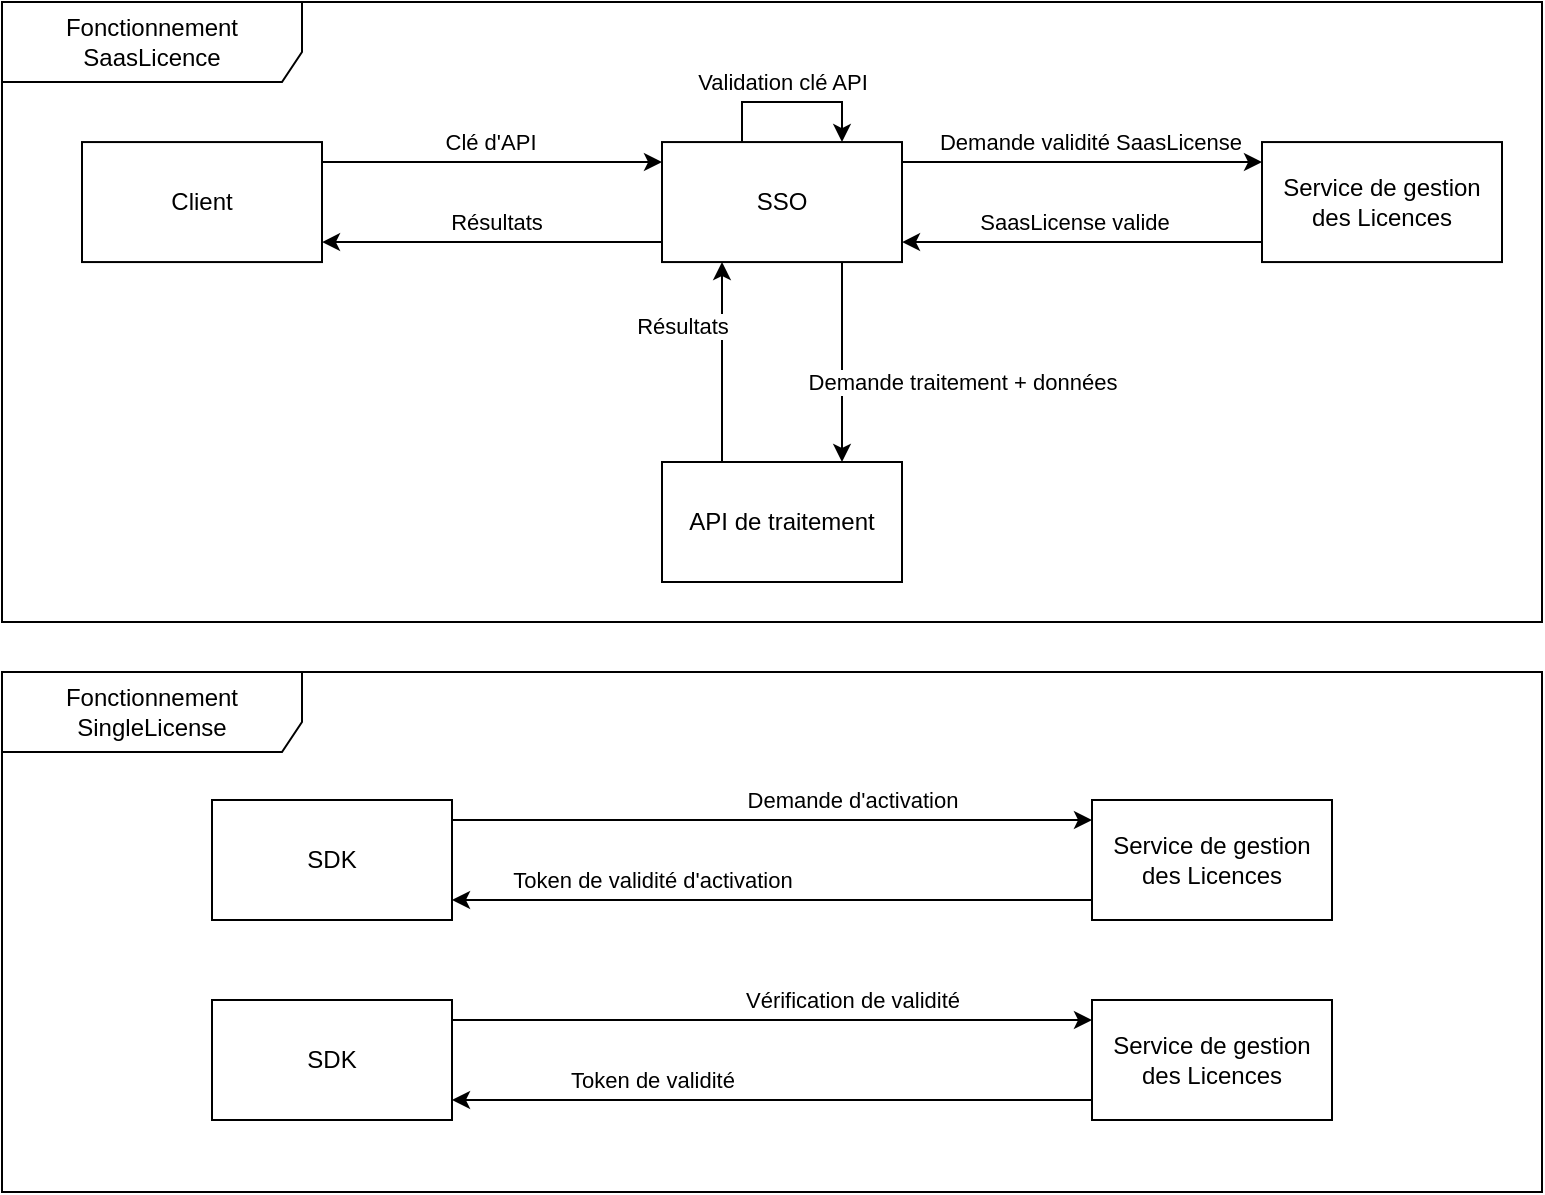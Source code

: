 <mxfile version="21.2.3" type="github">
  <diagram name="Page-1" id="kGJvYxELI7YH6uDxe6yv">
    <mxGraphModel dx="1434" dy="683" grid="1" gridSize="10" guides="1" tooltips="1" connect="1" arrows="1" fold="1" page="1" pageScale="1" pageWidth="827" pageHeight="1169" math="0" shadow="0">
      <root>
        <mxCell id="0" />
        <mxCell id="1" parent="0" />
        <mxCell id="Uiy3gwFEY2_x3mbpT4VC-7" style="edgeStyle=orthogonalEdgeStyle;rounded=0;orthogonalLoop=1;jettySize=auto;html=1;" edge="1" parent="1" source="Uiy3gwFEY2_x3mbpT4VC-1" target="Uiy3gwFEY2_x3mbpT4VC-2">
          <mxGeometry relative="1" as="geometry">
            <Array as="points">
              <mxPoint x="310" y="100.03" />
              <mxPoint x="310" y="100.03" />
            </Array>
          </mxGeometry>
        </mxCell>
        <mxCell id="Uiy3gwFEY2_x3mbpT4VC-11" value="&lt;div&gt;Clé d&#39;API&lt;br&gt;&lt;/div&gt;" style="edgeLabel;html=1;align=center;verticalAlign=middle;resizable=0;points=[];" vertex="1" connectable="0" parent="Uiy3gwFEY2_x3mbpT4VC-7">
          <mxGeometry x="0.268" y="1" relative="1" as="geometry">
            <mxPoint x="-24" y="-9" as="offset" />
          </mxGeometry>
        </mxCell>
        <mxCell id="Uiy3gwFEY2_x3mbpT4VC-1" value="Client" style="rounded=0;whiteSpace=wrap;html=1;" vertex="1" parent="1">
          <mxGeometry x="80" y="90.03" width="120" height="60" as="geometry" />
        </mxCell>
        <mxCell id="Uiy3gwFEY2_x3mbpT4VC-8" style="edgeStyle=orthogonalEdgeStyle;rounded=0;orthogonalLoop=1;jettySize=auto;html=1;" edge="1" parent="1" source="Uiy3gwFEY2_x3mbpT4VC-2" target="Uiy3gwFEY2_x3mbpT4VC-1">
          <mxGeometry relative="1" as="geometry">
            <Array as="points">
              <mxPoint x="300" y="140.03" />
              <mxPoint x="300" y="140.03" />
            </Array>
          </mxGeometry>
        </mxCell>
        <mxCell id="Uiy3gwFEY2_x3mbpT4VC-12" value="Résultats " style="edgeLabel;html=1;align=center;verticalAlign=middle;resizable=0;points=[];" vertex="1" connectable="0" parent="Uiy3gwFEY2_x3mbpT4VC-8">
          <mxGeometry x="0.23" y="1" relative="1" as="geometry">
            <mxPoint x="21" y="-11" as="offset" />
          </mxGeometry>
        </mxCell>
        <mxCell id="Uiy3gwFEY2_x3mbpT4VC-9" style="edgeStyle=orthogonalEdgeStyle;rounded=0;orthogonalLoop=1;jettySize=auto;html=1;" edge="1" parent="1" source="Uiy3gwFEY2_x3mbpT4VC-2" target="Uiy3gwFEY2_x3mbpT4VC-3">
          <mxGeometry relative="1" as="geometry">
            <Array as="points">
              <mxPoint x="610" y="100.03" />
              <mxPoint x="610" y="100.03" />
            </Array>
          </mxGeometry>
        </mxCell>
        <mxCell id="Uiy3gwFEY2_x3mbpT4VC-13" value="Demande validité SaasLicense" style="edgeLabel;html=1;align=center;verticalAlign=middle;resizable=0;points=[];" vertex="1" connectable="0" parent="Uiy3gwFEY2_x3mbpT4VC-9">
          <mxGeometry x="0.237" y="1" relative="1" as="geometry">
            <mxPoint x="-18" y="-9" as="offset" />
          </mxGeometry>
        </mxCell>
        <mxCell id="Uiy3gwFEY2_x3mbpT4VC-19" style="edgeStyle=orthogonalEdgeStyle;rounded=0;orthogonalLoop=1;jettySize=auto;html=1;" edge="1" parent="1" source="Uiy3gwFEY2_x3mbpT4VC-2" target="Uiy3gwFEY2_x3mbpT4VC-18">
          <mxGeometry relative="1" as="geometry">
            <Array as="points">
              <mxPoint x="460" y="190" />
              <mxPoint x="460" y="190" />
            </Array>
          </mxGeometry>
        </mxCell>
        <mxCell id="Uiy3gwFEY2_x3mbpT4VC-21" value="Demande traitement + données" style="edgeLabel;html=1;align=center;verticalAlign=middle;resizable=0;points=[];" vertex="1" connectable="0" parent="Uiy3gwFEY2_x3mbpT4VC-19">
          <mxGeometry x="-0.201" y="1" relative="1" as="geometry">
            <mxPoint x="59" y="20" as="offset" />
          </mxGeometry>
        </mxCell>
        <mxCell id="Uiy3gwFEY2_x3mbpT4VC-2" value="SSO" style="rounded=0;whiteSpace=wrap;html=1;" vertex="1" parent="1">
          <mxGeometry x="370" y="90.03" width="120" height="60" as="geometry" />
        </mxCell>
        <mxCell id="Uiy3gwFEY2_x3mbpT4VC-10" style="edgeStyle=orthogonalEdgeStyle;rounded=0;orthogonalLoop=1;jettySize=auto;html=1;" edge="1" parent="1" source="Uiy3gwFEY2_x3mbpT4VC-3" target="Uiy3gwFEY2_x3mbpT4VC-2">
          <mxGeometry relative="1" as="geometry">
            <Array as="points">
              <mxPoint x="570" y="140.03" />
              <mxPoint x="570" y="140.03" />
            </Array>
          </mxGeometry>
        </mxCell>
        <mxCell id="Uiy3gwFEY2_x3mbpT4VC-17" value="SaasLicense valide" style="edgeLabel;html=1;align=center;verticalAlign=middle;resizable=0;points=[];" vertex="1" connectable="0" parent="Uiy3gwFEY2_x3mbpT4VC-10">
          <mxGeometry x="0.147" y="1" relative="1" as="geometry">
            <mxPoint x="9" y="-11" as="offset" />
          </mxGeometry>
        </mxCell>
        <mxCell id="Uiy3gwFEY2_x3mbpT4VC-3" value="Service de gestion des Licences" style="rounded=0;whiteSpace=wrap;html=1;" vertex="1" parent="1">
          <mxGeometry x="670" y="90.03" width="120" height="60" as="geometry" />
        </mxCell>
        <mxCell id="Uiy3gwFEY2_x3mbpT4VC-15" style="edgeStyle=orthogonalEdgeStyle;rounded=0;orthogonalLoop=1;jettySize=auto;html=1;" edge="1" parent="1" source="Uiy3gwFEY2_x3mbpT4VC-2" target="Uiy3gwFEY2_x3mbpT4VC-2">
          <mxGeometry relative="1" as="geometry">
            <Array as="points">
              <mxPoint x="410" y="70" />
              <mxPoint x="460" y="70" />
            </Array>
          </mxGeometry>
        </mxCell>
        <mxCell id="Uiy3gwFEY2_x3mbpT4VC-16" value="Validation clé API" style="edgeLabel;html=1;align=center;verticalAlign=middle;resizable=0;points=[];" vertex="1" connectable="0" parent="Uiy3gwFEY2_x3mbpT4VC-15">
          <mxGeometry x="0.263" y="1" relative="1" as="geometry">
            <mxPoint x="-17" y="-9" as="offset" />
          </mxGeometry>
        </mxCell>
        <mxCell id="Uiy3gwFEY2_x3mbpT4VC-20" style="edgeStyle=orthogonalEdgeStyle;rounded=0;orthogonalLoop=1;jettySize=auto;html=1;" edge="1" parent="1" source="Uiy3gwFEY2_x3mbpT4VC-18" target="Uiy3gwFEY2_x3mbpT4VC-2">
          <mxGeometry relative="1" as="geometry">
            <Array as="points">
              <mxPoint x="400" y="220" />
              <mxPoint x="400" y="220" />
            </Array>
          </mxGeometry>
        </mxCell>
        <mxCell id="Uiy3gwFEY2_x3mbpT4VC-22" value="Résultats" style="edgeLabel;html=1;align=center;verticalAlign=middle;resizable=0;points=[];" vertex="1" connectable="0" parent="Uiy3gwFEY2_x3mbpT4VC-20">
          <mxGeometry x="0.155" y="-3" relative="1" as="geometry">
            <mxPoint x="-23" y="-11" as="offset" />
          </mxGeometry>
        </mxCell>
        <mxCell id="Uiy3gwFEY2_x3mbpT4VC-18" value="API de traitement" style="rounded=0;whiteSpace=wrap;html=1;" vertex="1" parent="1">
          <mxGeometry x="370" y="250" width="120" height="60" as="geometry" />
        </mxCell>
        <mxCell id="Uiy3gwFEY2_x3mbpT4VC-23" value="Fonctionnement SaasLicence" style="shape=umlFrame;whiteSpace=wrap;html=1;pointerEvents=0;width=150;height=40;" vertex="1" parent="1">
          <mxGeometry x="40" y="20" width="770" height="310" as="geometry" />
        </mxCell>
        <mxCell id="Uiy3gwFEY2_x3mbpT4VC-26" style="edgeStyle=orthogonalEdgeStyle;rounded=0;orthogonalLoop=1;jettySize=auto;html=1;" edge="1" parent="1" source="Uiy3gwFEY2_x3mbpT4VC-24" target="Uiy3gwFEY2_x3mbpT4VC-25">
          <mxGeometry relative="1" as="geometry">
            <Array as="points">
              <mxPoint x="455" y="429" />
              <mxPoint x="455" y="429" />
            </Array>
          </mxGeometry>
        </mxCell>
        <mxCell id="Uiy3gwFEY2_x3mbpT4VC-28" value="Demande d&#39;activation" style="edgeLabel;html=1;align=center;verticalAlign=middle;resizable=0;points=[];" vertex="1" connectable="0" parent="Uiy3gwFEY2_x3mbpT4VC-26">
          <mxGeometry x="-0.13" y="1" relative="1" as="geometry">
            <mxPoint x="61" y="-9" as="offset" />
          </mxGeometry>
        </mxCell>
        <mxCell id="Uiy3gwFEY2_x3mbpT4VC-24" value="SDK" style="rounded=0;whiteSpace=wrap;html=1;" vertex="1" parent="1">
          <mxGeometry x="145" y="419" width="120" height="60" as="geometry" />
        </mxCell>
        <mxCell id="Uiy3gwFEY2_x3mbpT4VC-27" style="edgeStyle=orthogonalEdgeStyle;rounded=0;orthogonalLoop=1;jettySize=auto;html=1;" edge="1" parent="1" source="Uiy3gwFEY2_x3mbpT4VC-25" target="Uiy3gwFEY2_x3mbpT4VC-24">
          <mxGeometry relative="1" as="geometry">
            <Array as="points">
              <mxPoint x="445" y="469" />
              <mxPoint x="445" y="469" />
            </Array>
          </mxGeometry>
        </mxCell>
        <mxCell id="Uiy3gwFEY2_x3mbpT4VC-29" value="Token de validité d&#39;activation" style="edgeLabel;html=1;align=center;verticalAlign=middle;resizable=0;points=[];" vertex="1" connectable="0" parent="Uiy3gwFEY2_x3mbpT4VC-27">
          <mxGeometry x="-0.193" y="-1" relative="1" as="geometry">
            <mxPoint x="-91" y="-9" as="offset" />
          </mxGeometry>
        </mxCell>
        <mxCell id="Uiy3gwFEY2_x3mbpT4VC-25" value="Service de gestion des Licences" style="rounded=0;whiteSpace=wrap;html=1;" vertex="1" parent="1">
          <mxGeometry x="585" y="419" width="120" height="60" as="geometry" />
        </mxCell>
        <mxCell id="Uiy3gwFEY2_x3mbpT4VC-30" style="edgeStyle=orthogonalEdgeStyle;rounded=0;orthogonalLoop=1;jettySize=auto;html=1;" edge="1" parent="1" source="Uiy3gwFEY2_x3mbpT4VC-32" target="Uiy3gwFEY2_x3mbpT4VC-35">
          <mxGeometry relative="1" as="geometry">
            <Array as="points">
              <mxPoint x="455" y="529" />
              <mxPoint x="455" y="529" />
            </Array>
          </mxGeometry>
        </mxCell>
        <mxCell id="Uiy3gwFEY2_x3mbpT4VC-31" value="Vérification de validité" style="edgeLabel;html=1;align=center;verticalAlign=middle;resizable=0;points=[];" vertex="1" connectable="0" parent="Uiy3gwFEY2_x3mbpT4VC-30">
          <mxGeometry x="-0.13" y="1" relative="1" as="geometry">
            <mxPoint x="61" y="-9" as="offset" />
          </mxGeometry>
        </mxCell>
        <mxCell id="Uiy3gwFEY2_x3mbpT4VC-32" value="SDK" style="rounded=0;whiteSpace=wrap;html=1;" vertex="1" parent="1">
          <mxGeometry x="145" y="519" width="120" height="60" as="geometry" />
        </mxCell>
        <mxCell id="Uiy3gwFEY2_x3mbpT4VC-33" style="edgeStyle=orthogonalEdgeStyle;rounded=0;orthogonalLoop=1;jettySize=auto;html=1;" edge="1" parent="1" source="Uiy3gwFEY2_x3mbpT4VC-35" target="Uiy3gwFEY2_x3mbpT4VC-32">
          <mxGeometry relative="1" as="geometry">
            <Array as="points">
              <mxPoint x="445" y="569" />
              <mxPoint x="445" y="569" />
            </Array>
          </mxGeometry>
        </mxCell>
        <mxCell id="Uiy3gwFEY2_x3mbpT4VC-34" value="Token de validité" style="edgeLabel;html=1;align=center;verticalAlign=middle;resizable=0;points=[];" vertex="1" connectable="0" parent="Uiy3gwFEY2_x3mbpT4VC-33">
          <mxGeometry x="-0.193" y="-1" relative="1" as="geometry">
            <mxPoint x="-91" y="-9" as="offset" />
          </mxGeometry>
        </mxCell>
        <mxCell id="Uiy3gwFEY2_x3mbpT4VC-35" value="Service de gestion des Licences" style="rounded=0;whiteSpace=wrap;html=1;" vertex="1" parent="1">
          <mxGeometry x="585" y="519" width="120" height="60" as="geometry" />
        </mxCell>
        <mxCell id="Uiy3gwFEY2_x3mbpT4VC-36" value="Fonctionnement SingleLicense" style="shape=umlFrame;whiteSpace=wrap;html=1;pointerEvents=0;width=150;height=40;" vertex="1" parent="1">
          <mxGeometry x="40" y="355" width="770" height="260" as="geometry" />
        </mxCell>
      </root>
    </mxGraphModel>
  </diagram>
</mxfile>
